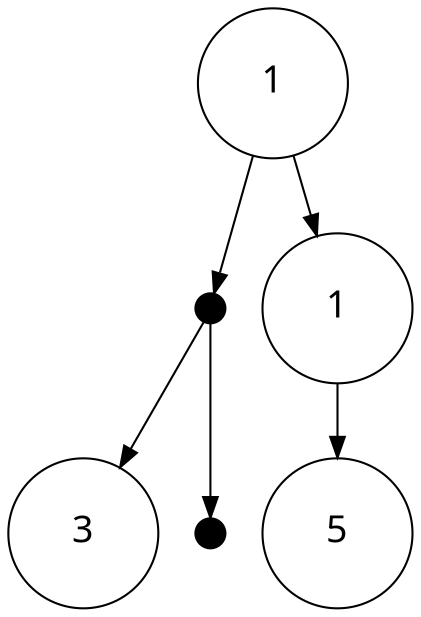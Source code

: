 digraph {
	name=Tree rankdir=TB
	1 [label=<<FONT POINT-SIZE="18" FACE="ubuntu">1</FONT><BR ALIGN="CENTER"/>> height=1 shape=circle width=1]
	2 [label=<<FONT POINT-SIZE="18" FACE="ubuntu">null</FONT><BR ALIGN="CENTER"/>> height=.2 shape=point width=.2]
	3 [label=<<FONT POINT-SIZE="18" FACE="ubuntu">1</FONT><BR ALIGN="CENTER"/>> height=1 shape=circle width=1]
	4 [label=<<FONT POINT-SIZE="18" FACE="ubuntu">3</FONT><BR ALIGN="CENTER"/>> height=1 shape=circle width=1]
	5 [label=<<FONT POINT-SIZE="18" FACE="ubuntu">null</FONT><BR ALIGN="CENTER"/>> height=.2 shape=point width=.2]
	6 [label=<<FONT POINT-SIZE="18" FACE="ubuntu">5</FONT><BR ALIGN="CENTER"/>> height=1 shape=circle width=1]
	1 -> 2
	1 -> 3
	2 -> 4
	2 -> 5
	3 -> 6
}
